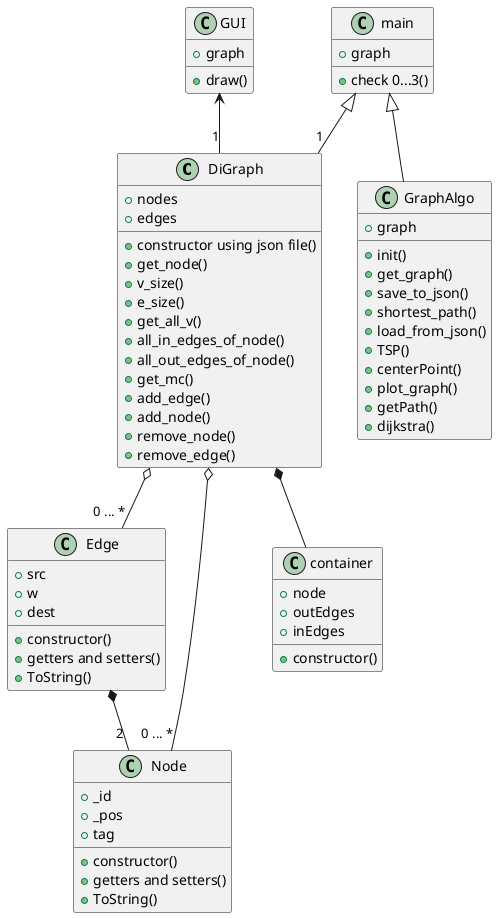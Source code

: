 @startuml
'https://plantuml.com/class-diagram

class DiGraph
class Edge
class GraphAlgo
class Node
class GUI
class main
class container

main <|-- GraphAlgo
main <|-- "1" DiGraph

Edge *-- "                  2" Node
DiGraph o-- "0 ... *" Edge
DiGraph o-- "0 ... *" Node
DiGraph *-- container
GUI <-- "1" DiGraph

class Node {
+ _id
+ _pos
+ tag
+ constructor()
+ getters and setters()
+ ToString()
}

class Edge {
+ src
+ w
+ dest
+ constructor()
+ getters and setters()
+ ToString()
}

class container{
+ node
+ outEdges
+ inEdges
+ constructor()
}

class DiGraph {
+ nodes
+ edges
+ constructor using json file()
+ get_node()
+ v_size()
+ e_size()
+ get_all_v()
+ all_in_edges_of_node()
+ all_out_edges_of_node()
+ get_mc()
+ add_edge()
+ add_node()
+ remove_node()
+ remove_edge()
}

class GraphAlgo {
+ graph
+ init()
+ get_graph()
+ save_to_json()
+ shortest_path()
+ load_from_json()
+ TSP()
+ centerPoint()
+ plot_graph()
+ getPath()
+ dijkstra()
}

class GUI {
+graph
+draw()
}

class main {
+ graph
+ check 0...3()
}

@enduml